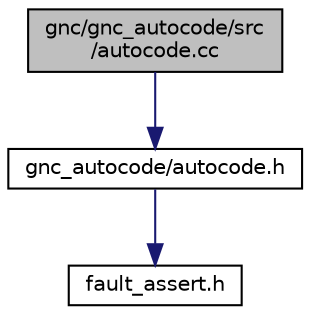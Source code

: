 digraph "gnc/gnc_autocode/src/autocode.cc"
{
 // LATEX_PDF_SIZE
  edge [fontname="Helvetica",fontsize="10",labelfontname="Helvetica",labelfontsize="10"];
  node [fontname="Helvetica",fontsize="10",shape=record];
  Node1 [label="gnc/gnc_autocode/src\l/autocode.cc",height=0.2,width=0.4,color="black", fillcolor="grey75", style="filled", fontcolor="black",tooltip=" "];
  Node1 -> Node2 [color="midnightblue",fontsize="10",style="solid",fontname="Helvetica"];
  Node2 [label="gnc_autocode/autocode.h",height=0.2,width=0.4,color="black", fillcolor="white", style="filled",URL="$autocode_8h.html",tooltip=" "];
  Node2 -> Node3 [color="midnightblue",fontsize="10",style="solid",fontname="Helvetica"];
  Node3 [label="fault_assert.h",height=0.2,width=0.4,color="black", fillcolor="white", style="filled",URL="$fault__assert_8h.html",tooltip=" "];
}
